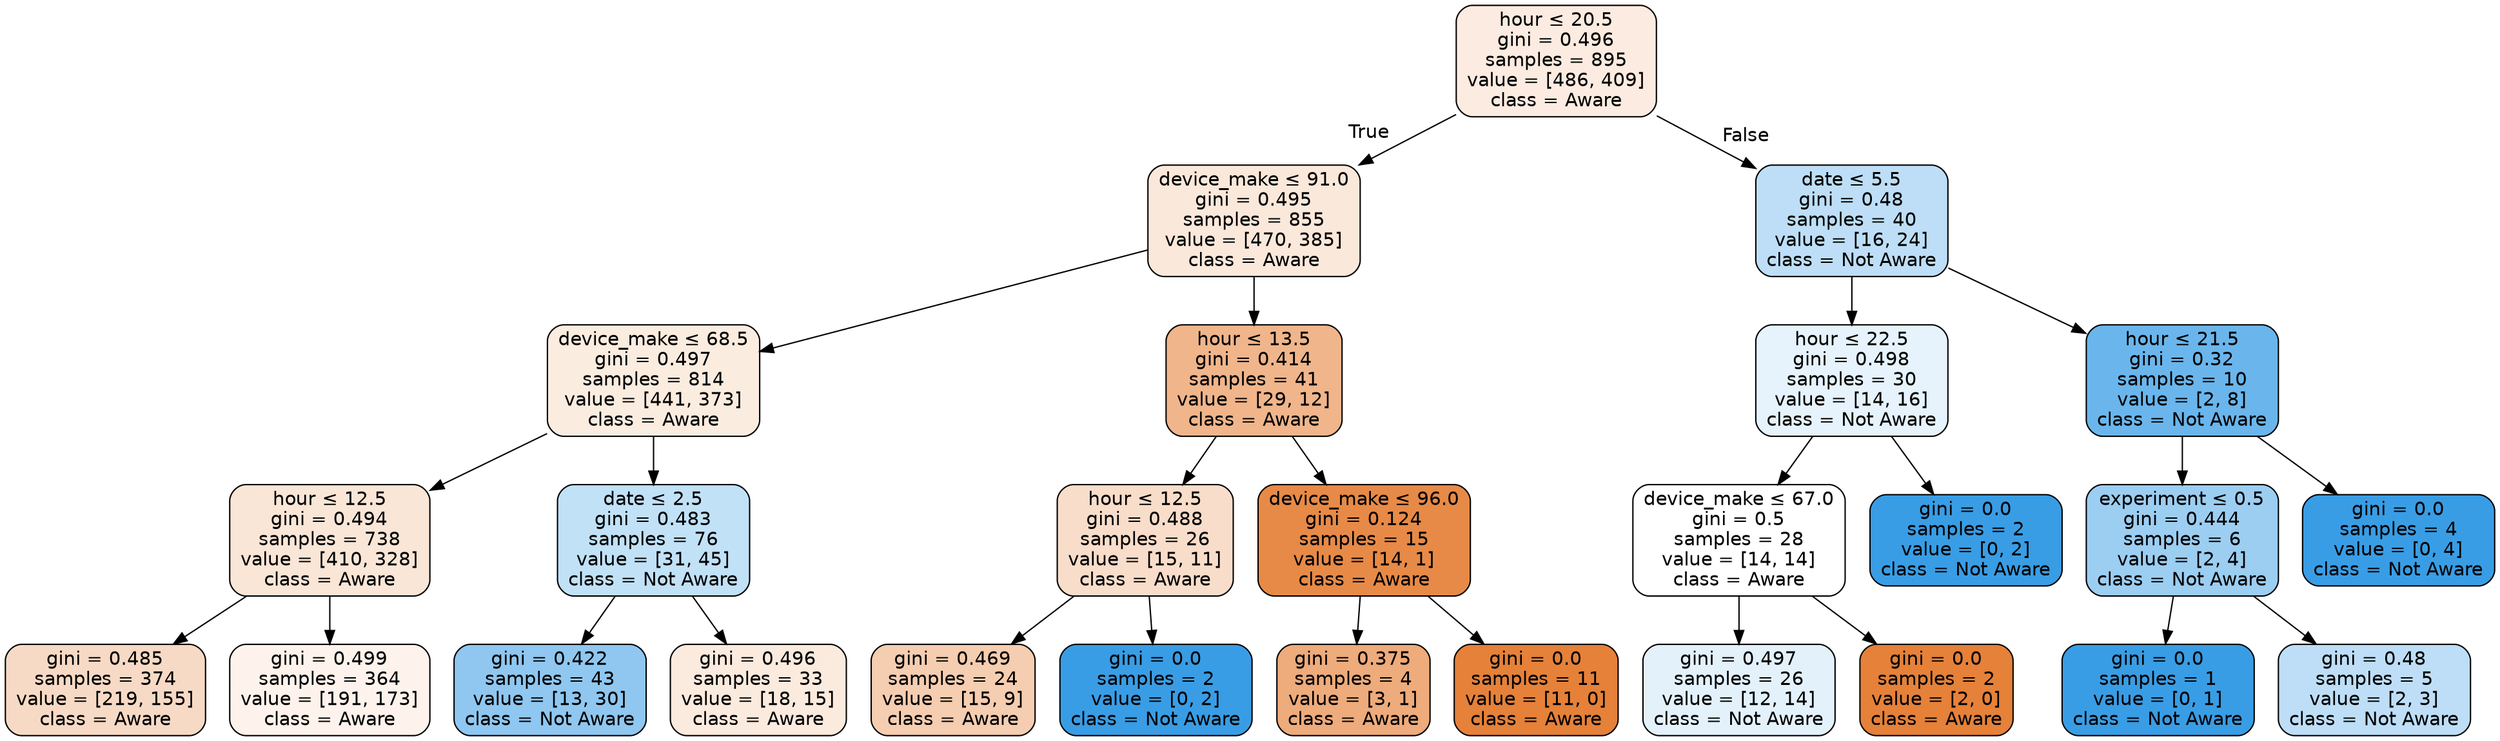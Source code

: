digraph Tree {
node [shape=box, style="filled, rounded", color="black", fontname="helvetica"] ;
edge [fontname="helvetica"] ;
0 [label=<hour &le; 20.5<br/>gini = 0.496<br/>samples = 895<br/>value = [486, 409]<br/>class = Aware>, fillcolor="#fbebe0"] ;
1 [label=<device_make &le; 91.0<br/>gini = 0.495<br/>samples = 855<br/>value = [470, 385]<br/>class = Aware>, fillcolor="#fae8db"] ;
0 -> 1 [labeldistance=2.5, labelangle=45, headlabel="True"] ;
2 [label=<device_make &le; 68.5<br/>gini = 0.497<br/>samples = 814<br/>value = [441, 373]<br/>class = Aware>, fillcolor="#fbece0"] ;
1 -> 2 ;
3 [label=<hour &le; 12.5<br/>gini = 0.494<br/>samples = 738<br/>value = [410, 328]<br/>class = Aware>, fillcolor="#fae6d7"] ;
2 -> 3 ;
4 [label=<gini = 0.485<br/>samples = 374<br/>value = [219, 155]<br/>class = Aware>, fillcolor="#f7dac5"] ;
3 -> 4 ;
5 [label=<gini = 0.499<br/>samples = 364<br/>value = [191, 173]<br/>class = Aware>, fillcolor="#fdf3ec"] ;
3 -> 5 ;
6 [label=<date &le; 2.5<br/>gini = 0.483<br/>samples = 76<br/>value = [31, 45]<br/>class = Not Aware>, fillcolor="#c1e1f7"] ;
2 -> 6 ;
7 [label=<gini = 0.422<br/>samples = 43<br/>value = [13, 30]<br/>class = Not Aware>, fillcolor="#8fc7f0"] ;
6 -> 7 ;
8 [label=<gini = 0.496<br/>samples = 33<br/>value = [18, 15]<br/>class = Aware>, fillcolor="#fbeade"] ;
6 -> 8 ;
9 [label=<hour &le; 13.5<br/>gini = 0.414<br/>samples = 41<br/>value = [29, 12]<br/>class = Aware>, fillcolor="#f0b58b"] ;
1 -> 9 ;
10 [label=<hour &le; 12.5<br/>gini = 0.488<br/>samples = 26<br/>value = [15, 11]<br/>class = Aware>, fillcolor="#f8ddca"] ;
9 -> 10 ;
11 [label=<gini = 0.469<br/>samples = 24<br/>value = [15, 9]<br/>class = Aware>, fillcolor="#f5cdb0"] ;
10 -> 11 ;
12 [label=<gini = 0.0<br/>samples = 2<br/>value = [0, 2]<br/>class = Not Aware>, fillcolor="#399de5"] ;
10 -> 12 ;
13 [label=<device_make &le; 96.0<br/>gini = 0.124<br/>samples = 15<br/>value = [14, 1]<br/>class = Aware>, fillcolor="#e78a47"] ;
9 -> 13 ;
14 [label=<gini = 0.375<br/>samples = 4<br/>value = [3, 1]<br/>class = Aware>, fillcolor="#eeab7b"] ;
13 -> 14 ;
15 [label=<gini = 0.0<br/>samples = 11<br/>value = [11, 0]<br/>class = Aware>, fillcolor="#e58139"] ;
13 -> 15 ;
16 [label=<date &le; 5.5<br/>gini = 0.48<br/>samples = 40<br/>value = [16, 24]<br/>class = Not Aware>, fillcolor="#bddef6"] ;
0 -> 16 [labeldistance=2.5, labelangle=-45, headlabel="False"] ;
17 [label=<hour &le; 22.5<br/>gini = 0.498<br/>samples = 30<br/>value = [14, 16]<br/>class = Not Aware>, fillcolor="#e6f3fc"] ;
16 -> 17 ;
18 [label=<device_make &le; 67.0<br/>gini = 0.5<br/>samples = 28<br/>value = [14, 14]<br/>class = Aware>, fillcolor="#ffffff"] ;
17 -> 18 ;
19 [label=<gini = 0.497<br/>samples = 26<br/>value = [12, 14]<br/>class = Not Aware>, fillcolor="#e3f1fb"] ;
18 -> 19 ;
20 [label=<gini = 0.0<br/>samples = 2<br/>value = [2, 0]<br/>class = Aware>, fillcolor="#e58139"] ;
18 -> 20 ;
21 [label=<gini = 0.0<br/>samples = 2<br/>value = [0, 2]<br/>class = Not Aware>, fillcolor="#399de5"] ;
17 -> 21 ;
22 [label=<hour &le; 21.5<br/>gini = 0.32<br/>samples = 10<br/>value = [2, 8]<br/>class = Not Aware>, fillcolor="#6ab6ec"] ;
16 -> 22 ;
23 [label=<experiment &le; 0.5<br/>gini = 0.444<br/>samples = 6<br/>value = [2, 4]<br/>class = Not Aware>, fillcolor="#9ccef2"] ;
22 -> 23 ;
24 [label=<gini = 0.0<br/>samples = 1<br/>value = [0, 1]<br/>class = Not Aware>, fillcolor="#399de5"] ;
23 -> 24 ;
25 [label=<gini = 0.48<br/>samples = 5<br/>value = [2, 3]<br/>class = Not Aware>, fillcolor="#bddef6"] ;
23 -> 25 ;
26 [label=<gini = 0.0<br/>samples = 4<br/>value = [0, 4]<br/>class = Not Aware>, fillcolor="#399de5"] ;
22 -> 26 ;
}